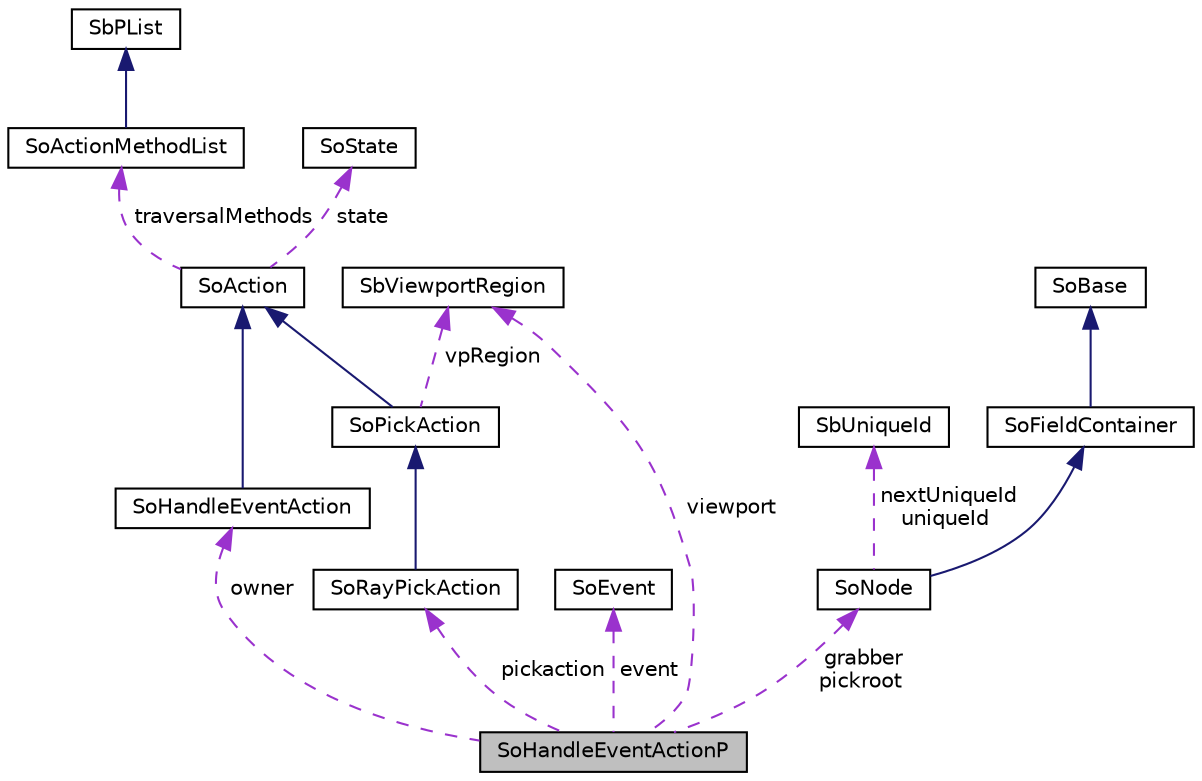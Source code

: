 digraph "SoHandleEventActionP"
{
 // LATEX_PDF_SIZE
  edge [fontname="Helvetica",fontsize="10",labelfontname="Helvetica",labelfontsize="10"];
  node [fontname="Helvetica",fontsize="10",shape=record];
  Node1 [label="SoHandleEventActionP",height=0.2,width=0.4,color="black", fillcolor="grey75", style="filled", fontcolor="black",tooltip=" "];
  Node2 -> Node1 [dir="back",color="darkorchid3",fontsize="10",style="dashed",label=" pickaction" ,fontname="Helvetica"];
  Node2 [label="SoRayPickAction",height=0.2,width=0.4,color="black", fillcolor="white", style="filled",URL="$classSoRayPickAction.html",tooltip="The SoRayPickAction class does ray intersection with scene graphs."];
  Node3 -> Node2 [dir="back",color="midnightblue",fontsize="10",style="solid",fontname="Helvetica"];
  Node3 [label="SoPickAction",height=0.2,width=0.4,color="black", fillcolor="white", style="filled",URL="$classSoPickAction.html",tooltip="The SoPickAction class is the base class for picking actions."];
  Node4 -> Node3 [dir="back",color="midnightblue",fontsize="10",style="solid",fontname="Helvetica"];
  Node4 [label="SoAction",height=0.2,width=0.4,color="black", fillcolor="white", style="filled",URL="$classSoAction.html",tooltip="The SoAction class is the base class for all traversal actions."];
  Node5 -> Node4 [dir="back",color="darkorchid3",fontsize="10",style="dashed",label=" traversalMethods" ,fontname="Helvetica"];
  Node5 [label="SoActionMethodList",height=0.2,width=0.4,color="black", fillcolor="white", style="filled",URL="$classSoActionMethodList.html",tooltip="The SoActionMethodList class contains function pointers for action methods."];
  Node6 -> Node5 [dir="back",color="midnightblue",fontsize="10",style="solid",fontname="Helvetica"];
  Node6 [label="SbPList",height=0.2,width=0.4,color="black", fillcolor="white", style="filled",URL="$classSbPList.html",tooltip="The SbPList class is a container class for void pointers."];
  Node7 -> Node4 [dir="back",color="darkorchid3",fontsize="10",style="dashed",label=" state" ,fontname="Helvetica"];
  Node7 [label="SoState",height=0.2,width=0.4,color="black", fillcolor="white", style="filled",URL="$classSoState.html",tooltip="The SoState class manages the Coin scene graph traversal state data."];
  Node8 -> Node3 [dir="back",color="darkorchid3",fontsize="10",style="dashed",label=" vpRegion" ,fontname="Helvetica"];
  Node8 [label="SbViewportRegion",height=0.2,width=0.4,color="black", fillcolor="white", style="filled",URL="$classSbViewportRegion.html",tooltip="The SbViewportRegion class is a viewport within a full window."];
  Node9 -> Node1 [dir="back",color="darkorchid3",fontsize="10",style="dashed",label=" event" ,fontname="Helvetica"];
  Node9 [label="SoEvent",height=0.2,width=0.4,color="black", fillcolor="white", style="filled",URL="$classSoEvent.html",tooltip="The SoEvent class is the base class for all Coin events."];
  Node8 -> Node1 [dir="back",color="darkorchid3",fontsize="10",style="dashed",label=" viewport" ,fontname="Helvetica"];
  Node10 -> Node1 [dir="back",color="darkorchid3",fontsize="10",style="dashed",label=" grabber\npickroot" ,fontname="Helvetica"];
  Node10 [label="SoNode",height=0.2,width=0.4,color="black", fillcolor="white", style="filled",URL="$classSoNode.html",tooltip="The SoNode class is the base class for nodes used in scene graphs."];
  Node11 -> Node10 [dir="back",color="midnightblue",fontsize="10",style="solid",fontname="Helvetica"];
  Node11 [label="SoFieldContainer",height=0.2,width=0.4,color="black", fillcolor="white", style="filled",URL="$classSoFieldContainer.html",tooltip="The SoFieldContainer class is a base class for all classes that contain fields."];
  Node12 -> Node11 [dir="back",color="midnightblue",fontsize="10",style="solid",fontname="Helvetica"];
  Node12 [label="SoBase",height=0.2,width=0.4,color="black", fillcolor="white", style="filled",URL="$classSoBase.html",tooltip="The SoBase class is the top-level superclass for a number of class-hierarchies."];
  Node13 -> Node10 [dir="back",color="darkorchid3",fontsize="10",style="dashed",label=" nextUniqueId\nuniqueId" ,fontname="Helvetica"];
  Node13 [label="SbUniqueId",height=0.2,width=0.4,color="black", fillcolor="white", style="filled",URL="$classSbUniqueId.html",tooltip="SbUniqueId is an integer type for node identifiers."];
  Node14 -> Node1 [dir="back",color="darkorchid3",fontsize="10",style="dashed",label=" owner" ,fontname="Helvetica"];
  Node14 [label="SoHandleEventAction",height=0.2,width=0.4,color="black", fillcolor="white", style="filled",URL="$classSoHandleEventAction.html",tooltip="The SoHandleEventAction class distributes user events to the scene."];
  Node4 -> Node14 [dir="back",color="midnightblue",fontsize="10",style="solid",fontname="Helvetica"];
}
